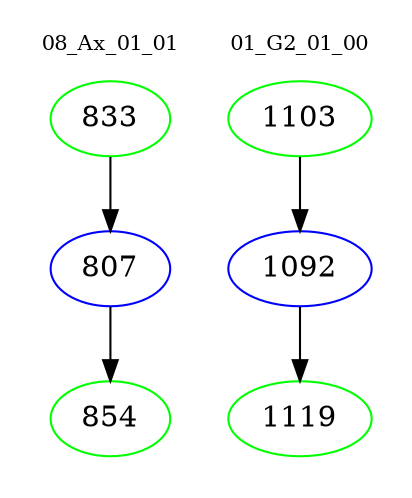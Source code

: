 digraph{
subgraph cluster_0 {
color = white
label = "08_Ax_01_01";
fontsize=10;
T0_833 [label="833", color="green"]
T0_833 -> T0_807 [color="black"]
T0_807 [label="807", color="blue"]
T0_807 -> T0_854 [color="black"]
T0_854 [label="854", color="green"]
}
subgraph cluster_1 {
color = white
label = "01_G2_01_00";
fontsize=10;
T1_1103 [label="1103", color="green"]
T1_1103 -> T1_1092 [color="black"]
T1_1092 [label="1092", color="blue"]
T1_1092 -> T1_1119 [color="black"]
T1_1119 [label="1119", color="green"]
}
}
